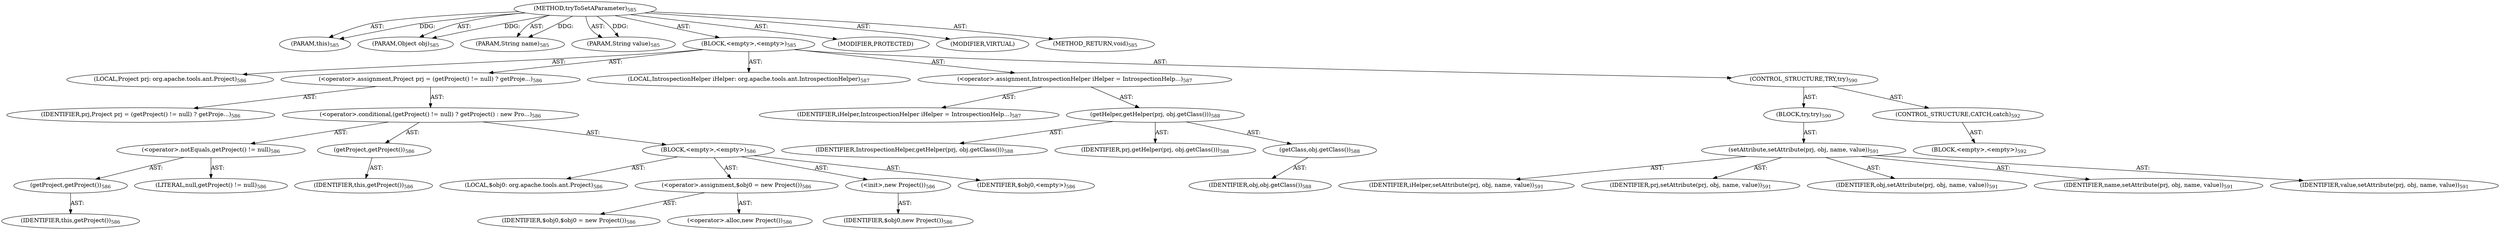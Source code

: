 digraph "tryToSetAParameter" {  
"111669149706" [label = <(METHOD,tryToSetAParameter)<SUB>585</SUB>> ]
"115964116997" [label = <(PARAM,this)<SUB>585</SUB>> ]
"115964117013" [label = <(PARAM,Object obj)<SUB>585</SUB>> ]
"115964117014" [label = <(PARAM,String name)<SUB>585</SUB>> ]
"115964117015" [label = <(PARAM,String value)<SUB>585</SUB>> ]
"25769803839" [label = <(BLOCK,&lt;empty&gt;,&lt;empty&gt;)<SUB>585</SUB>> ]
"94489280537" [label = <(LOCAL,Project prj: org.apache.tools.ant.Project)<SUB>586</SUB>> ]
"30064771331" [label = <(&lt;operator&gt;.assignment,Project prj = (getProject() != null) ? getProje...)<SUB>586</SUB>> ]
"68719476945" [label = <(IDENTIFIER,prj,Project prj = (getProject() != null) ? getProje...)<SUB>586</SUB>> ]
"30064771332" [label = <(&lt;operator&gt;.conditional,(getProject() != null) ? getProject() : new Pro...)<SUB>586</SUB>> ]
"30064771333" [label = <(&lt;operator&gt;.notEquals,getProject() != null)<SUB>586</SUB>> ]
"30064771334" [label = <(getProject,getProject())<SUB>586</SUB>> ]
"68719476755" [label = <(IDENTIFIER,this,getProject())<SUB>586</SUB>> ]
"90194313278" [label = <(LITERAL,null,getProject() != null)<SUB>586</SUB>> ]
"30064771335" [label = <(getProject,getProject())<SUB>586</SUB>> ]
"68719476756" [label = <(IDENTIFIER,this,getProject())<SUB>586</SUB>> ]
"25769803840" [label = <(BLOCK,&lt;empty&gt;,&lt;empty&gt;)<SUB>586</SUB>> ]
"94489280538" [label = <(LOCAL,$obj0: org.apache.tools.ant.Project)<SUB>586</SUB>> ]
"30064771336" [label = <(&lt;operator&gt;.assignment,$obj0 = new Project())<SUB>586</SUB>> ]
"68719476946" [label = <(IDENTIFIER,$obj0,$obj0 = new Project())<SUB>586</SUB>> ]
"30064771337" [label = <(&lt;operator&gt;.alloc,new Project())<SUB>586</SUB>> ]
"30064771338" [label = <(&lt;init&gt;,new Project())<SUB>586</SUB>> ]
"68719476947" [label = <(IDENTIFIER,$obj0,new Project())<SUB>586</SUB>> ]
"68719476948" [label = <(IDENTIFIER,$obj0,&lt;empty&gt;)<SUB>586</SUB>> ]
"94489280539" [label = <(LOCAL,IntrospectionHelper iHelper: org.apache.tools.ant.IntrospectionHelper)<SUB>587</SUB>> ]
"30064771339" [label = <(&lt;operator&gt;.assignment,IntrospectionHelper iHelper = IntrospectionHelp...)<SUB>587</SUB>> ]
"68719476949" [label = <(IDENTIFIER,iHelper,IntrospectionHelper iHelper = IntrospectionHelp...)<SUB>587</SUB>> ]
"30064771340" [label = <(getHelper,getHelper(prj, obj.getClass()))<SUB>588</SUB>> ]
"68719476950" [label = <(IDENTIFIER,IntrospectionHelper,getHelper(prj, obj.getClass()))<SUB>588</SUB>> ]
"68719476951" [label = <(IDENTIFIER,prj,getHelper(prj, obj.getClass()))<SUB>588</SUB>> ]
"30064771341" [label = <(getClass,obj.getClass())<SUB>588</SUB>> ]
"68719476952" [label = <(IDENTIFIER,obj,obj.getClass())<SUB>588</SUB>> ]
"47244640309" [label = <(CONTROL_STRUCTURE,TRY,try)<SUB>590</SUB>> ]
"25769803841" [label = <(BLOCK,try,try)<SUB>590</SUB>> ]
"30064771342" [label = <(setAttribute,setAttribute(prj, obj, name, value))<SUB>591</SUB>> ]
"68719476953" [label = <(IDENTIFIER,iHelper,setAttribute(prj, obj, name, value))<SUB>591</SUB>> ]
"68719476954" [label = <(IDENTIFIER,prj,setAttribute(prj, obj, name, value))<SUB>591</SUB>> ]
"68719476955" [label = <(IDENTIFIER,obj,setAttribute(prj, obj, name, value))<SUB>591</SUB>> ]
"68719476956" [label = <(IDENTIFIER,name,setAttribute(prj, obj, name, value))<SUB>591</SUB>> ]
"68719476957" [label = <(IDENTIFIER,value,setAttribute(prj, obj, name, value))<SUB>591</SUB>> ]
"47244640310" [label = <(CONTROL_STRUCTURE,CATCH,catch)<SUB>592</SUB>> ]
"25769803842" [label = <(BLOCK,&lt;empty&gt;,&lt;empty&gt;)<SUB>592</SUB>> ]
"133143986207" [label = <(MODIFIER,PROTECTED)> ]
"133143986208" [label = <(MODIFIER,VIRTUAL)> ]
"128849018890" [label = <(METHOD_RETURN,void)<SUB>585</SUB>> ]
  "111669149706" -> "115964116997"  [ label = "AST: "] 
  "111669149706" -> "115964117013"  [ label = "AST: "] 
  "111669149706" -> "115964117014"  [ label = "AST: "] 
  "111669149706" -> "115964117015"  [ label = "AST: "] 
  "111669149706" -> "25769803839"  [ label = "AST: "] 
  "111669149706" -> "133143986207"  [ label = "AST: "] 
  "111669149706" -> "133143986208"  [ label = "AST: "] 
  "111669149706" -> "128849018890"  [ label = "AST: "] 
  "25769803839" -> "94489280537"  [ label = "AST: "] 
  "25769803839" -> "30064771331"  [ label = "AST: "] 
  "25769803839" -> "94489280539"  [ label = "AST: "] 
  "25769803839" -> "30064771339"  [ label = "AST: "] 
  "25769803839" -> "47244640309"  [ label = "AST: "] 
  "30064771331" -> "68719476945"  [ label = "AST: "] 
  "30064771331" -> "30064771332"  [ label = "AST: "] 
  "30064771332" -> "30064771333"  [ label = "AST: "] 
  "30064771332" -> "30064771335"  [ label = "AST: "] 
  "30064771332" -> "25769803840"  [ label = "AST: "] 
  "30064771333" -> "30064771334"  [ label = "AST: "] 
  "30064771333" -> "90194313278"  [ label = "AST: "] 
  "30064771334" -> "68719476755"  [ label = "AST: "] 
  "30064771335" -> "68719476756"  [ label = "AST: "] 
  "25769803840" -> "94489280538"  [ label = "AST: "] 
  "25769803840" -> "30064771336"  [ label = "AST: "] 
  "25769803840" -> "30064771338"  [ label = "AST: "] 
  "25769803840" -> "68719476948"  [ label = "AST: "] 
  "30064771336" -> "68719476946"  [ label = "AST: "] 
  "30064771336" -> "30064771337"  [ label = "AST: "] 
  "30064771338" -> "68719476947"  [ label = "AST: "] 
  "30064771339" -> "68719476949"  [ label = "AST: "] 
  "30064771339" -> "30064771340"  [ label = "AST: "] 
  "30064771340" -> "68719476950"  [ label = "AST: "] 
  "30064771340" -> "68719476951"  [ label = "AST: "] 
  "30064771340" -> "30064771341"  [ label = "AST: "] 
  "30064771341" -> "68719476952"  [ label = "AST: "] 
  "47244640309" -> "25769803841"  [ label = "AST: "] 
  "47244640309" -> "47244640310"  [ label = "AST: "] 
  "25769803841" -> "30064771342"  [ label = "AST: "] 
  "30064771342" -> "68719476953"  [ label = "AST: "] 
  "30064771342" -> "68719476954"  [ label = "AST: "] 
  "30064771342" -> "68719476955"  [ label = "AST: "] 
  "30064771342" -> "68719476956"  [ label = "AST: "] 
  "30064771342" -> "68719476957"  [ label = "AST: "] 
  "47244640310" -> "25769803842"  [ label = "AST: "] 
  "111669149706" -> "115964116997"  [ label = "DDG: "] 
  "111669149706" -> "115964117013"  [ label = "DDG: "] 
  "111669149706" -> "115964117014"  [ label = "DDG: "] 
  "111669149706" -> "115964117015"  [ label = "DDG: "] 
}
